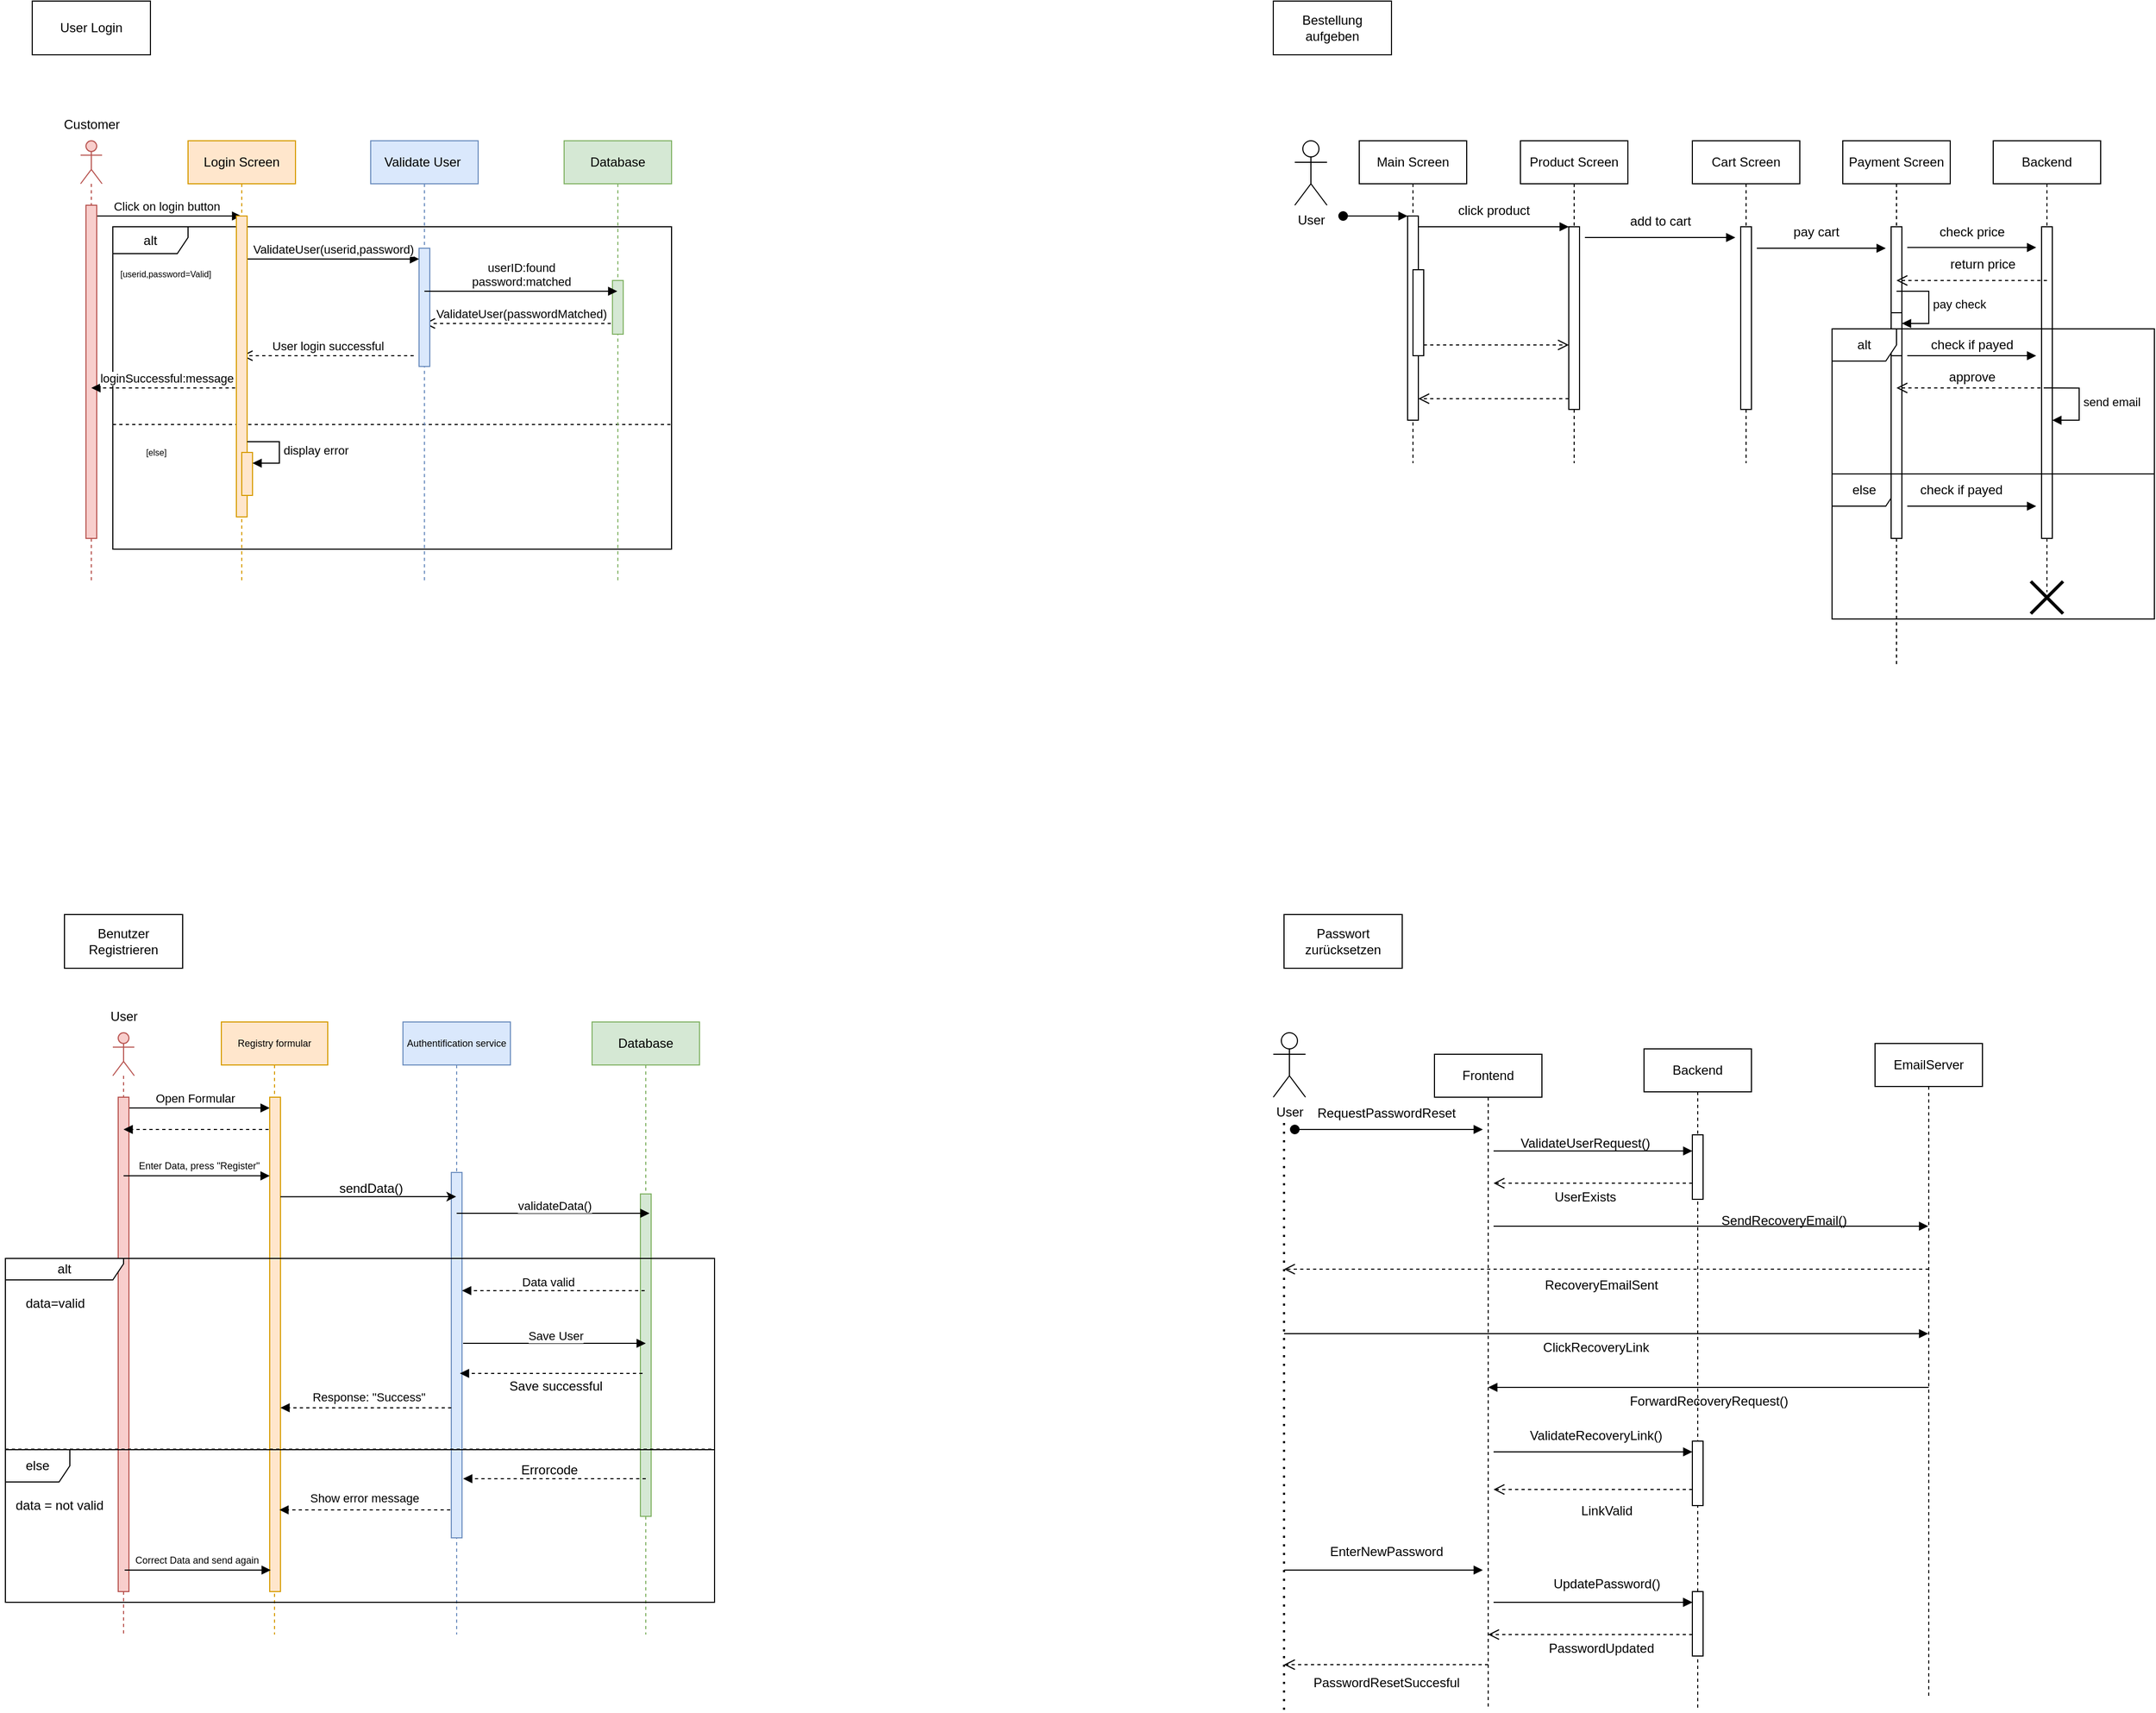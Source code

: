 <mxfile version="26.0.11">
  <diagram name="Page-1" id="2YBvvXClWsGukQMizWep">
    <mxGraphModel grid="1" page="1" gridSize="10" guides="1" tooltips="1" connect="1" arrows="1" fold="1" pageScale="1" pageWidth="3300" pageHeight="4681" math="0" shadow="0">
      <root>
        <mxCell id="0" />
        <mxCell id="1" parent="0" />
        <mxCell id="aM9ryv3xv72pqoxQDRHE-3" value="Click on login button" style="html=1;verticalAlign=bottom;startArrow=oval;endArrow=block;startSize=8;edgeStyle=elbowEdgeStyle;elbow=vertical;curved=0;rounded=0;" edge="1" parent="1" source="3plcbrX-qtB_ZiKjD2Pk-302" target="aM9ryv3xv72pqoxQDRHE-1">
          <mxGeometry relative="1" as="geometry">
            <mxPoint x="100" y="270" as="sourcePoint" />
            <Array as="points">
              <mxPoint x="110" y="270" />
            </Array>
          </mxGeometry>
        </mxCell>
        <mxCell id="3plcbrX-qtB_ZiKjD2Pk-321" value="alt" style="shape=umlFrame;whiteSpace=wrap;html=1;pointerEvents=0;recursiveResize=0;container=1;collapsible=0;width=70;height=25;" vertex="1" parent="1">
          <mxGeometry x="110" y="280" width="520" height="300" as="geometry" />
        </mxCell>
        <mxCell id="3plcbrX-qtB_ZiKjD2Pk-322" value="[userid,password=Valid]" style="text;html=1;fontSize=8;" vertex="1" parent="3plcbrX-qtB_ZiKjD2Pk-321">
          <mxGeometry width="100" height="20" relative="1" as="geometry">
            <mxPoint x="5" y="33" as="offset" />
          </mxGeometry>
        </mxCell>
        <mxCell id="3plcbrX-qtB_ZiKjD2Pk-325" value="" style="line;strokeWidth=1;fillColor=none;align=left;verticalAlign=middle;spacingTop=-1;spacingLeft=3;spacingRight=3;rotatable=0;labelPosition=right;points=[];portConstraint=eastwest;strokeColor=inherit;dashed=1;" vertex="1" parent="3plcbrX-qtB_ZiKjD2Pk-321">
          <mxGeometry y="180" width="520" height="8" as="geometry" />
        </mxCell>
        <mxCell id="3plcbrX-qtB_ZiKjD2Pk-326" value="&lt;font&gt;[else]&lt;/font&gt;" style="text;html=1;align=center;verticalAlign=middle;resizable=0;points=[];autosize=1;strokeColor=none;fillColor=none;fontSize=8;" vertex="1" parent="3plcbrX-qtB_ZiKjD2Pk-321">
          <mxGeometry x="20" y="200" width="40" height="20" as="geometry" />
        </mxCell>
        <mxCell id="3plcbrX-qtB_ZiKjD2Pk-316" value="ValidateUser(passwordMatched)" style="html=1;verticalAlign=bottom;endArrow=open;dashed=1;endSize=8;curved=0;rounded=0;" edge="1" parent="3plcbrX-qtB_ZiKjD2Pk-321">
          <mxGeometry relative="1" as="geometry">
            <mxPoint x="469.5" y="90" as="sourcePoint" />
            <mxPoint x="289.786" y="90" as="targetPoint" />
          </mxGeometry>
        </mxCell>
        <mxCell id="eMDzE6SAucgxB7RZLb98-44" value="else" style="shape=umlFrame;whiteSpace=wrap;html=1;pointerEvents=0;" vertex="1" parent="1">
          <mxGeometry x="1710" y="510" width="300" height="135" as="geometry" />
        </mxCell>
        <mxCell id="eMDzE6SAucgxB7RZLb98-45" value="check if payed" style="text;html=1;align=center;verticalAlign=middle;resizable=0;points=[];autosize=1;strokeColor=none;fillColor=none;" vertex="1" parent="1">
          <mxGeometry x="1780" y="510" width="100" height="30" as="geometry" />
        </mxCell>
        <mxCell id="aM9ryv3xv72pqoxQDRHE-5" value="Validate User&amp;nbsp;" style="shape=umlLifeline;perimeter=lifelinePerimeter;whiteSpace=wrap;html=1;container=0;dropTarget=0;collapsible=0;recursiveResize=0;outlineConnect=0;portConstraint=eastwest;newEdgeStyle={&quot;edgeStyle&quot;:&quot;elbowEdgeStyle&quot;,&quot;elbow&quot;:&quot;vertical&quot;,&quot;curved&quot;:0,&quot;rounded&quot;:0};fillColor=#dae8fc;strokeColor=#6c8ebf;" vertex="1" parent="1">
          <mxGeometry x="350" y="200" width="100" height="410" as="geometry" />
        </mxCell>
        <mxCell id="aM9ryv3xv72pqoxQDRHE-6" value="" style="html=1;points=[];perimeter=orthogonalPerimeter;outlineConnect=0;targetShapes=umlLifeline;portConstraint=eastwest;newEdgeStyle={&quot;edgeStyle&quot;:&quot;elbowEdgeStyle&quot;,&quot;elbow&quot;:&quot;vertical&quot;,&quot;curved&quot;:0,&quot;rounded&quot;:0};fillColor=#dae8fc;strokeColor=#6c8ebf;" vertex="1" parent="aM9ryv3xv72pqoxQDRHE-5">
          <mxGeometry x="45" y="100" width="10" height="110" as="geometry" />
        </mxCell>
        <mxCell id="aM9ryv3xv72pqoxQDRHE-7" value="ValidateUser(userid,password)" style="html=1;verticalAlign=bottom;endArrow=block;edgeStyle=elbowEdgeStyle;elbow=vertical;curved=0;rounded=0;" edge="1" parent="1">
          <mxGeometry relative="1" as="geometry">
            <mxPoint x="235" y="310" as="sourcePoint" />
            <Array as="points">
              <mxPoint x="310" y="310" />
            </Array>
            <mxPoint x="395" y="310" as="targetPoint" />
          </mxGeometry>
        </mxCell>
        <mxCell id="eMDzE6SAucgxB7RZLb98-2" value="Main Screen" style="shape=umlLifeline;perimeter=lifelinePerimeter;whiteSpace=wrap;html=1;container=0;dropTarget=0;collapsible=0;recursiveResize=0;outlineConnect=0;portConstraint=eastwest;newEdgeStyle={&quot;edgeStyle&quot;:&quot;elbowEdgeStyle&quot;,&quot;elbow&quot;:&quot;vertical&quot;,&quot;curved&quot;:0,&quot;rounded&quot;:0};" vertex="1" parent="1">
          <mxGeometry x="1270" y="200" width="100" height="300" as="geometry" />
        </mxCell>
        <mxCell id="eMDzE6SAucgxB7RZLb98-3" value="" style="html=1;points=[];perimeter=orthogonalPerimeter;outlineConnect=0;targetShapes=umlLifeline;portConstraint=eastwest;newEdgeStyle={&quot;edgeStyle&quot;:&quot;elbowEdgeStyle&quot;,&quot;elbow&quot;:&quot;vertical&quot;,&quot;curved&quot;:0,&quot;rounded&quot;:0};" vertex="1" parent="eMDzE6SAucgxB7RZLb98-2">
          <mxGeometry x="45" y="70" width="10" height="190" as="geometry" />
        </mxCell>
        <mxCell id="eMDzE6SAucgxB7RZLb98-4" value="" style="html=1;verticalAlign=bottom;startArrow=oval;endArrow=block;startSize=8;edgeStyle=elbowEdgeStyle;elbow=vertical;curved=0;rounded=0;" edge="1" parent="eMDzE6SAucgxB7RZLb98-2" target="eMDzE6SAucgxB7RZLb98-3">
          <mxGeometry relative="1" as="geometry">
            <mxPoint x="-15" y="70" as="sourcePoint" />
          </mxGeometry>
        </mxCell>
        <mxCell id="eMDzE6SAucgxB7RZLb98-5" value="" style="html=1;points=[];perimeter=orthogonalPerimeter;outlineConnect=0;targetShapes=umlLifeline;portConstraint=eastwest;newEdgeStyle={&quot;edgeStyle&quot;:&quot;elbowEdgeStyle&quot;,&quot;elbow&quot;:&quot;vertical&quot;,&quot;curved&quot;:0,&quot;rounded&quot;:0};" vertex="1" parent="eMDzE6SAucgxB7RZLb98-2">
          <mxGeometry x="50" y="120" width="10" height="80" as="geometry" />
        </mxCell>
        <mxCell id="eMDzE6SAucgxB7RZLb98-6" value="Product Screen" style="shape=umlLifeline;perimeter=lifelinePerimeter;whiteSpace=wrap;html=1;container=0;dropTarget=0;collapsible=0;recursiveResize=0;outlineConnect=0;portConstraint=eastwest;newEdgeStyle={&quot;edgeStyle&quot;:&quot;elbowEdgeStyle&quot;,&quot;elbow&quot;:&quot;vertical&quot;,&quot;curved&quot;:0,&quot;rounded&quot;:0};" vertex="1" parent="1">
          <mxGeometry x="1420" y="200" width="100" height="300" as="geometry" />
        </mxCell>
        <mxCell id="eMDzE6SAucgxB7RZLb98-7" value="" style="html=1;points=[];perimeter=orthogonalPerimeter;outlineConnect=0;targetShapes=umlLifeline;portConstraint=eastwest;newEdgeStyle={&quot;edgeStyle&quot;:&quot;elbowEdgeStyle&quot;,&quot;elbow&quot;:&quot;vertical&quot;,&quot;curved&quot;:0,&quot;rounded&quot;:0};" vertex="1" parent="eMDzE6SAucgxB7RZLb98-6">
          <mxGeometry x="45" y="80" width="10" height="170" as="geometry" />
        </mxCell>
        <mxCell id="eMDzE6SAucgxB7RZLb98-8" value="" style="html=1;verticalAlign=bottom;endArrow=block;edgeStyle=elbowEdgeStyle;elbow=horizontal;curved=0;rounded=0;" edge="1" parent="1" source="eMDzE6SAucgxB7RZLb98-3" target="eMDzE6SAucgxB7RZLb98-7">
          <mxGeometry relative="1" as="geometry">
            <mxPoint x="1395" y="290" as="sourcePoint" />
            <Array as="points">
              <mxPoint x="1380" y="280" />
            </Array>
          </mxGeometry>
        </mxCell>
        <mxCell id="eMDzE6SAucgxB7RZLb98-9" value="" style="html=1;verticalAlign=bottom;endArrow=open;dashed=1;endSize=8;edgeStyle=elbowEdgeStyle;elbow=vertical;curved=0;rounded=0;" edge="1" parent="1" source="eMDzE6SAucgxB7RZLb98-7" target="eMDzE6SAucgxB7RZLb98-3">
          <mxGeometry relative="1" as="geometry">
            <mxPoint x="1395" y="365" as="targetPoint" />
            <Array as="points">
              <mxPoint x="1390" y="440" />
            </Array>
          </mxGeometry>
        </mxCell>
        <mxCell id="eMDzE6SAucgxB7RZLb98-11" value="" style="html=1;verticalAlign=bottom;endArrow=open;dashed=1;endSize=8;edgeStyle=elbowEdgeStyle;elbow=vertical;curved=0;rounded=0;" edge="1" parent="1" source="eMDzE6SAucgxB7RZLb98-5" target="eMDzE6SAucgxB7RZLb98-7">
          <mxGeometry relative="1" as="geometry">
            <mxPoint x="1375" y="395" as="targetPoint" />
            <Array as="points">
              <mxPoint x="1380" y="390" />
            </Array>
          </mxGeometry>
        </mxCell>
        <mxCell id="eMDzE6SAucgxB7RZLb98-12" value="User" style="shape=umlActor;verticalLabelPosition=bottom;verticalAlign=top;html=1;outlineConnect=0;" vertex="1" parent="1">
          <mxGeometry x="1210" y="200" width="30" height="60" as="geometry" />
        </mxCell>
        <mxCell id="eMDzE6SAucgxB7RZLb98-14" value="Bestellung aufgeben" style="html=1;whiteSpace=wrap;" vertex="1" parent="1">
          <mxGeometry x="1190" y="70" width="110" height="50" as="geometry" />
        </mxCell>
        <mxCell id="3plcbrX-qtB_ZiKjD2Pk-302" value="" style="shape=umlLifeline;perimeter=lifelinePerimeter;whiteSpace=wrap;html=1;container=1;dropTarget=0;collapsible=0;recursiveResize=0;outlineConnect=0;portConstraint=eastwest;newEdgeStyle={&quot;curved&quot;:0,&quot;rounded&quot;:0};participant=umlActor;size=40;fillColor=#f8cecc;strokeColor=#b85450;" vertex="1" parent="1">
          <mxGeometry x="80" y="200" width="20" height="410" as="geometry" />
        </mxCell>
        <mxCell id="3plcbrX-qtB_ZiKjD2Pk-339" value="" style="html=1;points=[[0,0,0,0,5],[0,1,0,0,-5],[1,0,0,0,5],[1,1,0,0,-5]];perimeter=orthogonalPerimeter;outlineConnect=0;targetShapes=umlLifeline;portConstraint=eastwest;newEdgeStyle={&quot;curved&quot;:0,&quot;rounded&quot;:0};fillColor=#f8cecc;strokeColor=#b85450;" vertex="1" parent="3plcbrX-qtB_ZiKjD2Pk-302">
          <mxGeometry x="5" y="60" width="10" height="310" as="geometry" />
        </mxCell>
        <mxCell id="3plcbrX-qtB_ZiKjD2Pk-303" value="Customer" style="text;html=1;align=center;verticalAlign=middle;resizable=0;points=[];autosize=1;strokeColor=none;fillColor=none;" vertex="1" parent="1">
          <mxGeometry x="50" y="170" width="80" height="30" as="geometry" />
        </mxCell>
        <mxCell id="eMDzE6SAucgxB7RZLb98-15" value="Cart Screen" style="shape=umlLifeline;perimeter=lifelinePerimeter;whiteSpace=wrap;html=1;container=0;dropTarget=0;collapsible=0;recursiveResize=0;outlineConnect=0;portConstraint=eastwest;newEdgeStyle={&quot;edgeStyle&quot;:&quot;elbowEdgeStyle&quot;,&quot;elbow&quot;:&quot;vertical&quot;,&quot;curved&quot;:0,&quot;rounded&quot;:0};" vertex="1" parent="1">
          <mxGeometry x="1580" y="200" width="100" height="300" as="geometry" />
        </mxCell>
        <mxCell id="eMDzE6SAucgxB7RZLb98-16" value="" style="html=1;points=[];perimeter=orthogonalPerimeter;outlineConnect=0;targetShapes=umlLifeline;portConstraint=eastwest;newEdgeStyle={&quot;edgeStyle&quot;:&quot;elbowEdgeStyle&quot;,&quot;elbow&quot;:&quot;vertical&quot;,&quot;curved&quot;:0,&quot;rounded&quot;:0};" vertex="1" parent="eMDzE6SAucgxB7RZLb98-15">
          <mxGeometry x="45" y="80" width="10" height="170" as="geometry" />
        </mxCell>
        <mxCell id="eMDzE6SAucgxB7RZLb98-17" value="Payment Screen" style="shape=umlLifeline;perimeter=lifelinePerimeter;whiteSpace=wrap;html=1;container=0;dropTarget=0;collapsible=0;recursiveResize=0;outlineConnect=0;portConstraint=eastwest;newEdgeStyle={&quot;edgeStyle&quot;:&quot;elbowEdgeStyle&quot;,&quot;elbow&quot;:&quot;vertical&quot;,&quot;curved&quot;:0,&quot;rounded&quot;:0};" vertex="1" parent="1">
          <mxGeometry x="1720" y="200" width="100" height="490" as="geometry" />
        </mxCell>
        <mxCell id="eMDzE6SAucgxB7RZLb98-18" value="" style="html=1;points=[];perimeter=orthogonalPerimeter;outlineConnect=0;targetShapes=umlLifeline;portConstraint=eastwest;newEdgeStyle={&quot;edgeStyle&quot;:&quot;elbowEdgeStyle&quot;,&quot;elbow&quot;:&quot;vertical&quot;,&quot;curved&quot;:0,&quot;rounded&quot;:0};" vertex="1" parent="eMDzE6SAucgxB7RZLb98-17">
          <mxGeometry x="45" y="80" width="10" height="290" as="geometry" />
        </mxCell>
        <mxCell id="eMDzE6SAucgxB7RZLb98-33" value="" style="html=1;points=[[0,0,0,0,5],[0,1,0,0,-5],[1,0,0,0,5],[1,1,0,0,-5]];perimeter=orthogonalPerimeter;outlineConnect=0;targetShapes=umlLifeline;portConstraint=eastwest;newEdgeStyle={&quot;curved&quot;:0,&quot;rounded&quot;:0};" vertex="1" parent="eMDzE6SAucgxB7RZLb98-17">
          <mxGeometry x="45.03" y="160.02" width="10" height="40" as="geometry" />
        </mxCell>
        <mxCell id="eMDzE6SAucgxB7RZLb98-34" value="pay check" style="html=1;align=left;spacingLeft=2;endArrow=block;rounded=0;edgeStyle=orthogonalEdgeStyle;curved=0;rounded=0;" edge="1" parent="eMDzE6SAucgxB7RZLb98-17" target="eMDzE6SAucgxB7RZLb98-33">
          <mxGeometry relative="1" as="geometry">
            <mxPoint x="50.03" y="140.02" as="sourcePoint" />
            <Array as="points">
              <mxPoint x="80.03" y="170.02" />
            </Array>
          </mxGeometry>
        </mxCell>
        <mxCell id="eMDzE6SAucgxB7RZLb98-19" value="" style="html=1;verticalAlign=bottom;endArrow=block;edgeStyle=elbowEdgeStyle;elbow=vertical;curved=0;rounded=0;" edge="1" parent="1">
          <mxGeometry relative="1" as="geometry">
            <mxPoint x="1480" y="290" as="sourcePoint" />
            <Array as="points">
              <mxPoint x="1535" y="290" />
            </Array>
            <mxPoint x="1620" y="290" as="targetPoint" />
          </mxGeometry>
        </mxCell>
        <mxCell id="eMDzE6SAucgxB7RZLb98-20" value="" style="html=1;verticalAlign=bottom;endArrow=block;edgeStyle=elbowEdgeStyle;elbow=vertical;curved=0;rounded=0;" edge="1" parent="1">
          <mxGeometry relative="1" as="geometry">
            <mxPoint x="1640" y="300" as="sourcePoint" />
            <Array as="points">
              <mxPoint x="1695" y="300" />
            </Array>
            <mxPoint x="1760" y="300" as="targetPoint" />
          </mxGeometry>
        </mxCell>
        <mxCell id="3plcbrX-qtB_ZiKjD2Pk-307" value="Database" style="shape=umlLifeline;perimeter=lifelinePerimeter;whiteSpace=wrap;html=1;container=0;dropTarget=0;collapsible=0;recursiveResize=0;outlineConnect=0;portConstraint=eastwest;newEdgeStyle={&quot;edgeStyle&quot;:&quot;elbowEdgeStyle&quot;,&quot;elbow&quot;:&quot;vertical&quot;,&quot;curved&quot;:0,&quot;rounded&quot;:0};fillColor=#d5e8d4;strokeColor=#82b366;" vertex="1" parent="1">
          <mxGeometry x="530" y="200" width="100" height="410" as="geometry" />
        </mxCell>
        <mxCell id="3plcbrX-qtB_ZiKjD2Pk-308" value="" style="html=1;points=[];perimeter=orthogonalPerimeter;outlineConnect=0;targetShapes=umlLifeline;portConstraint=eastwest;newEdgeStyle={&quot;edgeStyle&quot;:&quot;elbowEdgeStyle&quot;,&quot;elbow&quot;:&quot;vertical&quot;,&quot;curved&quot;:0,&quot;rounded&quot;:0};fillColor=#d5e8d4;strokeColor=#82b366;" vertex="1" parent="3plcbrX-qtB_ZiKjD2Pk-307">
          <mxGeometry x="45" y="130" width="10" height="50" as="geometry" />
        </mxCell>
        <mxCell id="3plcbrX-qtB_ZiKjD2Pk-309" value="userID:found&lt;br&gt;password:matched" style="html=1;verticalAlign=bottom;endArrow=block;curved=0;rounded=0;exitX=0.5;exitY=0.278;exitDx=0;exitDy=0;exitPerimeter=0;" edge="1" parent="1">
          <mxGeometry width="80" relative="1" as="geometry">
            <mxPoint x="400" y="340.0" as="sourcePoint" />
            <mxPoint x="579.5" y="340.0" as="targetPoint" />
          </mxGeometry>
        </mxCell>
        <mxCell id="eMDzE6SAucgxB7RZLb98-23" value="click product" style="text;html=1;align=center;verticalAlign=middle;resizable=0;points=[];autosize=1;strokeColor=none;fillColor=none;" vertex="1" parent="1">
          <mxGeometry x="1350" y="250" width="90" height="30" as="geometry" />
        </mxCell>
        <mxCell id="eMDzE6SAucgxB7RZLb98-24" value="add to cart" style="text;html=1;align=center;verticalAlign=middle;resizable=0;points=[];autosize=1;strokeColor=none;fillColor=none;" vertex="1" parent="1">
          <mxGeometry x="1510" y="260" width="80" height="30" as="geometry" />
        </mxCell>
        <mxCell id="eMDzE6SAucgxB7RZLb98-25" value="pay cart" style="text;html=1;align=center;verticalAlign=middle;resizable=0;points=[];autosize=1;strokeColor=none;fillColor=none;" vertex="1" parent="1">
          <mxGeometry x="1660" y="270" width="70" height="30" as="geometry" />
        </mxCell>
        <mxCell id="eMDzE6SAucgxB7RZLb98-27" value="Backend" style="shape=umlLifeline;perimeter=lifelinePerimeter;whiteSpace=wrap;html=1;container=0;dropTarget=0;collapsible=0;recursiveResize=0;outlineConnect=0;portConstraint=eastwest;newEdgeStyle={&quot;edgeStyle&quot;:&quot;elbowEdgeStyle&quot;,&quot;elbow&quot;:&quot;vertical&quot;,&quot;curved&quot;:0,&quot;rounded&quot;:0};" vertex="1" parent="1">
          <mxGeometry x="1860" y="200" width="100" height="420" as="geometry" />
        </mxCell>
        <mxCell id="eMDzE6SAucgxB7RZLb98-28" value="" style="html=1;points=[];perimeter=orthogonalPerimeter;outlineConnect=0;targetShapes=umlLifeline;portConstraint=eastwest;newEdgeStyle={&quot;edgeStyle&quot;:&quot;elbowEdgeStyle&quot;,&quot;elbow&quot;:&quot;vertical&quot;,&quot;curved&quot;:0,&quot;rounded&quot;:0};" vertex="1" parent="eMDzE6SAucgxB7RZLb98-27">
          <mxGeometry x="45" y="80" width="10" height="290" as="geometry" />
        </mxCell>
        <mxCell id="eMDzE6SAucgxB7RZLb98-29" value="" style="html=1;verticalAlign=bottom;endArrow=open;dashed=1;endSize=8;edgeStyle=elbowEdgeStyle;elbow=vertical;curved=0;rounded=0;" edge="1" parent="1">
          <mxGeometry relative="1" as="geometry">
            <mxPoint x="1770" y="330" as="targetPoint" />
            <Array as="points">
              <mxPoint x="1835" y="330" />
            </Array>
            <mxPoint x="1910" y="330" as="sourcePoint" />
          </mxGeometry>
        </mxCell>
        <mxCell id="eMDzE6SAucgxB7RZLb98-30" value="return price" style="text;html=1;align=center;verticalAlign=middle;resizable=0;points=[];autosize=1;strokeColor=none;fillColor=none;" vertex="1" parent="1">
          <mxGeometry x="1810" y="300" width="80" height="30" as="geometry" />
        </mxCell>
        <mxCell id="eMDzE6SAucgxB7RZLb98-31" value="" style="html=1;verticalAlign=bottom;endArrow=block;edgeStyle=elbowEdgeStyle;elbow=vertical;curved=0;rounded=0;" edge="1" parent="1">
          <mxGeometry relative="1" as="geometry">
            <mxPoint x="1780" y="299.31" as="sourcePoint" />
            <Array as="points">
              <mxPoint x="1835" y="299.31" />
            </Array>
            <mxPoint x="1900" y="299.31" as="targetPoint" />
          </mxGeometry>
        </mxCell>
        <mxCell id="eMDzE6SAucgxB7RZLb98-32" value="check price" style="text;html=1;align=center;verticalAlign=middle;resizable=0;points=[];autosize=1;strokeColor=none;fillColor=none;" vertex="1" parent="1">
          <mxGeometry x="1800" y="270" width="80" height="30" as="geometry" />
        </mxCell>
        <mxCell id="eMDzE6SAucgxB7RZLb98-35" value="" style="html=1;verticalAlign=bottom;endArrow=block;edgeStyle=elbowEdgeStyle;elbow=vertical;curved=0;rounded=0;" edge="1" parent="1">
          <mxGeometry relative="1" as="geometry">
            <mxPoint x="1780" y="400" as="sourcePoint" />
            <Array as="points">
              <mxPoint x="1835" y="400" />
            </Array>
            <mxPoint x="1900" y="400" as="targetPoint" />
          </mxGeometry>
        </mxCell>
        <mxCell id="3plcbrX-qtB_ZiKjD2Pk-312" value="loginSuccessful:message" style="html=1;verticalAlign=bottom;endArrow=block;curved=0;rounded=0;dashed=1;" edge="1" parent="1" target="3plcbrX-qtB_ZiKjD2Pk-302">
          <mxGeometry width="80" relative="1" as="geometry">
            <mxPoint x="229.87" y="430.0" as="sourcePoint" />
            <mxPoint x="100.0" y="430.0" as="targetPoint" />
          </mxGeometry>
        </mxCell>
        <mxCell id="eMDzE6SAucgxB7RZLb98-36" value="check if payed" style="text;html=1;align=center;verticalAlign=middle;resizable=0;points=[];autosize=1;strokeColor=none;fillColor=none;" vertex="1" parent="1">
          <mxGeometry x="1790" y="375" width="100" height="30" as="geometry" />
        </mxCell>
        <mxCell id="eMDzE6SAucgxB7RZLb98-37" value="" style="html=1;verticalAlign=bottom;endArrow=open;dashed=1;endSize=8;edgeStyle=elbowEdgeStyle;elbow=vertical;curved=0;rounded=0;" edge="1" parent="1">
          <mxGeometry relative="1" as="geometry">
            <mxPoint x="1770" y="430" as="targetPoint" />
            <Array as="points">
              <mxPoint x="1835" y="430" />
            </Array>
            <mxPoint x="1910" y="430" as="sourcePoint" />
          </mxGeometry>
        </mxCell>
        <mxCell id="eMDzE6SAucgxB7RZLb98-38" value="approve" style="text;html=1;align=center;verticalAlign=middle;resizable=0;points=[];autosize=1;strokeColor=none;fillColor=none;" vertex="1" parent="1">
          <mxGeometry x="1805" y="405" width="70" height="30" as="geometry" />
        </mxCell>
        <mxCell id="eMDzE6SAucgxB7RZLb98-42" value="send email" style="html=1;align=left;spacingLeft=2;endArrow=block;rounded=0;edgeStyle=orthogonalEdgeStyle;curved=0;rounded=0;" edge="1" parent="1">
          <mxGeometry relative="1" as="geometry">
            <mxPoint x="1910" y="430.05" as="sourcePoint" />
            <Array as="points">
              <mxPoint x="1940" y="460.05" />
            </Array>
            <mxPoint x="1914.97" y="460.03" as="targetPoint" />
          </mxGeometry>
        </mxCell>
        <mxCell id="3plcbrX-qtB_ZiKjD2Pk-315" value="User login successful" style="html=1;verticalAlign=bottom;endArrow=open;dashed=1;endSize=8;curved=0;rounded=0;" edge="1" parent="1" target="aM9ryv3xv72pqoxQDRHE-1">
          <mxGeometry relative="1" as="geometry">
            <mxPoint x="390" y="400" as="sourcePoint" />
            <mxPoint x="310" y="400" as="targetPoint" />
          </mxGeometry>
        </mxCell>
        <mxCell id="eMDzE6SAucgxB7RZLb98-43" value="alt" style="shape=umlFrame;whiteSpace=wrap;html=1;pointerEvents=0;" vertex="1" parent="1">
          <mxGeometry x="1710" y="375" width="300" height="135" as="geometry" />
        </mxCell>
        <mxCell id="eMDzE6SAucgxB7RZLb98-46" value="" style="html=1;verticalAlign=bottom;endArrow=block;edgeStyle=elbowEdgeStyle;elbow=vertical;curved=0;rounded=0;" edge="1" parent="1">
          <mxGeometry relative="1" as="geometry">
            <mxPoint x="1780" y="540" as="sourcePoint" />
            <Array as="points">
              <mxPoint x="1835" y="540" />
            </Array>
            <mxPoint x="1900" y="540" as="targetPoint" />
          </mxGeometry>
        </mxCell>
        <mxCell id="aM9ryv3xv72pqoxQDRHE-1" value="Login Screen" style="shape=umlLifeline;perimeter=lifelinePerimeter;whiteSpace=wrap;html=1;container=0;dropTarget=0;collapsible=0;recursiveResize=0;outlineConnect=0;portConstraint=eastwest;newEdgeStyle={&quot;edgeStyle&quot;:&quot;elbowEdgeStyle&quot;,&quot;elbow&quot;:&quot;vertical&quot;,&quot;curved&quot;:0,&quot;rounded&quot;:0};fillColor=#ffe6cc;strokeColor=#d79b00;" vertex="1" parent="1">
          <mxGeometry x="180" y="200" width="100" height="410" as="geometry" />
        </mxCell>
        <mxCell id="aM9ryv3xv72pqoxQDRHE-2" value="" style="html=1;points=[];perimeter=orthogonalPerimeter;outlineConnect=0;targetShapes=umlLifeline;portConstraint=eastwest;newEdgeStyle={&quot;edgeStyle&quot;:&quot;elbowEdgeStyle&quot;,&quot;elbow&quot;:&quot;vertical&quot;,&quot;curved&quot;:0,&quot;rounded&quot;:0};fillColor=#ffe6cc;strokeColor=#d79b00;" vertex="1" parent="aM9ryv3xv72pqoxQDRHE-1">
          <mxGeometry x="45" y="70" width="10" height="280" as="geometry" />
        </mxCell>
        <mxCell id="3plcbrX-qtB_ZiKjD2Pk-335" value="" style="html=1;points=[[0,0,0,0,5],[0,1,0,0,-5],[1,0,0,0,5],[1,1,0,0,-5]];perimeter=orthogonalPerimeter;outlineConnect=0;targetShapes=umlLifeline;portConstraint=eastwest;newEdgeStyle={&quot;curved&quot;:0,&quot;rounded&quot;:0};fillColor=#ffe6cc;strokeColor=#d79b00;" vertex="1" parent="aM9ryv3xv72pqoxQDRHE-1">
          <mxGeometry x="50" y="290" width="10" height="40" as="geometry" />
        </mxCell>
        <mxCell id="3plcbrX-qtB_ZiKjD2Pk-336" value="display error" style="html=1;align=left;spacingLeft=2;endArrow=block;rounded=0;edgeStyle=orthogonalEdgeStyle;curved=0;rounded=0;" edge="1" parent="aM9ryv3xv72pqoxQDRHE-1" target="3plcbrX-qtB_ZiKjD2Pk-335">
          <mxGeometry relative="1" as="geometry">
            <mxPoint x="55" y="280" as="sourcePoint" />
            <Array as="points">
              <mxPoint x="85" y="280" />
              <mxPoint x="85" y="300" />
            </Array>
          </mxGeometry>
        </mxCell>
        <mxCell id="eMDzE6SAucgxB7RZLb98-47" value="" style="shape=umlDestroy;whiteSpace=wrap;html=1;strokeWidth=3;targetShapes=umlLifeline;" vertex="1" parent="1">
          <mxGeometry x="1895" y="610" width="30" height="30" as="geometry" />
        </mxCell>
        <mxCell id="CIVKUDgrkZmemmIny1wG-1" value="User Login" style="html=1;whiteSpace=wrap;" vertex="1" parent="1">
          <mxGeometry x="35" y="70" width="110" height="50" as="geometry" />
        </mxCell>
        <mxCell id="ZwH6fEcqqwGvQ_8v2JKp-79" value="Frontend" style="shape=umlLifeline;perimeter=lifelinePerimeter;whiteSpace=wrap;html=1;container=0;dropTarget=0;collapsible=0;recursiveResize=0;outlineConnect=0;portConstraint=eastwest;newEdgeStyle={&quot;edgeStyle&quot;:&quot;elbowEdgeStyle&quot;,&quot;elbow&quot;:&quot;vertical&quot;,&quot;curved&quot;:0,&quot;rounded&quot;:0};" vertex="1" parent="1">
          <mxGeometry x="1340" y="1050" width="100" height="610" as="geometry" />
        </mxCell>
        <mxCell id="ZwH6fEcqqwGvQ_8v2JKp-81" value="" style="html=1;verticalAlign=bottom;startArrow=oval;endArrow=block;startSize=8;edgeStyle=elbowEdgeStyle;elbow=vertical;curved=0;rounded=0;" edge="1" parent="ZwH6fEcqqwGvQ_8v2JKp-79">
          <mxGeometry relative="1" as="geometry">
            <mxPoint x="-130" y="70" as="sourcePoint" />
            <mxPoint x="45" y="70" as="targetPoint" />
          </mxGeometry>
        </mxCell>
        <mxCell id="ZwH6fEcqqwGvQ_8v2JKp-83" value="Backend" style="shape=umlLifeline;perimeter=lifelinePerimeter;whiteSpace=wrap;html=1;container=0;dropTarget=0;collapsible=0;recursiveResize=0;outlineConnect=0;portConstraint=eastwest;newEdgeStyle={&quot;edgeStyle&quot;:&quot;elbowEdgeStyle&quot;,&quot;elbow&quot;:&quot;vertical&quot;,&quot;curved&quot;:0,&quot;rounded&quot;:0};" vertex="1" parent="1">
          <mxGeometry x="1535" y="1045" width="100" height="615" as="geometry" />
        </mxCell>
        <mxCell id="ZwH6fEcqqwGvQ_8v2JKp-84" value="" style="html=1;points=[];perimeter=orthogonalPerimeter;outlineConnect=0;targetShapes=umlLifeline;portConstraint=eastwest;newEdgeStyle={&quot;edgeStyle&quot;:&quot;elbowEdgeStyle&quot;,&quot;elbow&quot;:&quot;vertical&quot;,&quot;curved&quot;:0,&quot;rounded&quot;:0};" vertex="1" parent="ZwH6fEcqqwGvQ_8v2JKp-83">
          <mxGeometry x="45" y="80" width="10" height="60" as="geometry" />
        </mxCell>
        <mxCell id="ZwH6fEcqqwGvQ_8v2JKp-128" value="" style="html=1;points=[];perimeter=orthogonalPerimeter;outlineConnect=0;targetShapes=umlLifeline;portConstraint=eastwest;newEdgeStyle={&quot;edgeStyle&quot;:&quot;elbowEdgeStyle&quot;,&quot;elbow&quot;:&quot;vertical&quot;,&quot;curved&quot;:0,&quot;rounded&quot;:0};" vertex="1" parent="ZwH6fEcqqwGvQ_8v2JKp-83">
          <mxGeometry x="45" y="365" width="10" height="60" as="geometry" />
        </mxCell>
        <mxCell id="ZwH6fEcqqwGvQ_8v2JKp-137" value="" style="html=1;points=[];perimeter=orthogonalPerimeter;outlineConnect=0;targetShapes=umlLifeline;portConstraint=eastwest;newEdgeStyle={&quot;edgeStyle&quot;:&quot;elbowEdgeStyle&quot;,&quot;elbow&quot;:&quot;vertical&quot;,&quot;curved&quot;:0,&quot;rounded&quot;:0};" vertex="1" parent="ZwH6fEcqqwGvQ_8v2JKp-83">
          <mxGeometry x="45" y="505" width="10" height="60" as="geometry" />
        </mxCell>
        <mxCell id="ZwH6fEcqqwGvQ_8v2JKp-85" value="" style="html=1;verticalAlign=bottom;endArrow=block;edgeStyle=elbowEdgeStyle;elbow=horizontal;curved=0;rounded=0;" edge="1" parent="1" target="ZwH6fEcqqwGvQ_8v2JKp-90">
          <mxGeometry relative="1" as="geometry">
            <mxPoint x="1395" y="1210" as="sourcePoint" />
            <Array as="points">
              <mxPoint x="1500" y="1210" />
              <mxPoint x="1390" y="1130" />
            </Array>
          </mxGeometry>
        </mxCell>
        <mxCell id="ZwH6fEcqqwGvQ_8v2JKp-86" value="" style="html=1;verticalAlign=bottom;endArrow=open;dashed=1;endSize=8;edgeStyle=elbowEdgeStyle;elbow=vertical;curved=0;rounded=0;" edge="1" parent="1" source="ZwH6fEcqqwGvQ_8v2JKp-84">
          <mxGeometry relative="1" as="geometry">
            <mxPoint x="1395" y="1170" as="targetPoint" />
            <Array as="points">
              <mxPoint x="1530" y="1170" />
              <mxPoint x="1400" y="1290" />
            </Array>
          </mxGeometry>
        </mxCell>
        <mxCell id="ZwH6fEcqqwGvQ_8v2JKp-88" value="User" style="shape=umlActor;verticalLabelPosition=bottom;verticalAlign=top;html=1;outlineConnect=0;" vertex="1" parent="1">
          <mxGeometry x="1190" y="1030" width="30" height="60" as="geometry" />
        </mxCell>
        <mxCell id="ZwH6fEcqqwGvQ_8v2JKp-89" value="Passwort zurücksetzen" style="html=1;whiteSpace=wrap;" vertex="1" parent="1">
          <mxGeometry x="1200" y="920" width="110" height="50" as="geometry" />
        </mxCell>
        <mxCell id="ZwH6fEcqqwGvQ_8v2JKp-90" value="EmailServer" style="shape=umlLifeline;perimeter=lifelinePerimeter;whiteSpace=wrap;html=1;container=0;dropTarget=0;collapsible=0;recursiveResize=0;outlineConnect=0;portConstraint=eastwest;newEdgeStyle={&quot;edgeStyle&quot;:&quot;elbowEdgeStyle&quot;,&quot;elbow&quot;:&quot;vertical&quot;,&quot;curved&quot;:0,&quot;rounded&quot;:0};" vertex="1" parent="1">
          <mxGeometry x="1750" y="1040" width="100" height="610" as="geometry" />
        </mxCell>
        <mxCell id="ZwH6fEcqqwGvQ_8v2JKp-96" value="" style="html=1;verticalAlign=bottom;endArrow=block;edgeStyle=elbowEdgeStyle;elbow=vertical;curved=0;rounded=0;" edge="1" parent="1" target="ZwH6fEcqqwGvQ_8v2JKp-84">
          <mxGeometry relative="1" as="geometry">
            <mxPoint x="1395" y="1140" as="sourcePoint" />
            <Array as="points">
              <mxPoint x="1450" y="1140" />
            </Array>
            <mxPoint x="1535" y="1140" as="targetPoint" />
          </mxGeometry>
        </mxCell>
        <mxCell id="ZwH6fEcqqwGvQ_8v2JKp-98" value="RequestPasswordReset" style="text;html=1;align=center;verticalAlign=middle;resizable=0;points=[];autosize=1;strokeColor=none;fillColor=none;" vertex="1" parent="1">
          <mxGeometry x="1220" y="1090" width="150" height="30" as="geometry" />
        </mxCell>
        <mxCell id="CIVKUDgrkZmemmIny1wG-2" value="Benutzer Registrieren" style="html=1;whiteSpace=wrap;" vertex="1" parent="1">
          <mxGeometry x="65" y="920" width="110" height="50" as="geometry" />
        </mxCell>
        <mxCell id="CIVKUDgrkZmemmIny1wG-25" value="Open Formular&amp;nbsp;" style="html=1;verticalAlign=bottom;startArrow=oval;endArrow=block;startSize=8;edgeStyle=elbowEdgeStyle;elbow=vertical;curved=0;rounded=0;" edge="1" parent="1" source="CIVKUDgrkZmemmIny1wG-34" target="CIVKUDgrkZmemmIny1wG-43">
          <mxGeometry relative="1" as="geometry">
            <mxPoint x="130" y="1100" as="sourcePoint" />
            <Array as="points">
              <mxPoint x="140" y="1100" />
            </Array>
          </mxGeometry>
        </mxCell>
        <mxCell id="CIVKUDgrkZmemmIny1wG-31" value="Authentification service" style="shape=umlLifeline;perimeter=lifelinePerimeter;whiteSpace=wrap;html=1;container=0;dropTarget=0;collapsible=0;recursiveResize=0;outlineConnect=0;portConstraint=eastwest;newEdgeStyle={&quot;edgeStyle&quot;:&quot;elbowEdgeStyle&quot;,&quot;elbow&quot;:&quot;vertical&quot;,&quot;curved&quot;:0,&quot;rounded&quot;:0};fillColor=#dae8fc;strokeColor=#6c8ebf;strokeWidth=1;fontSize=9;" vertex="1" parent="1">
          <mxGeometry x="380" y="1020" width="100" height="570" as="geometry" />
        </mxCell>
        <mxCell id="CIVKUDgrkZmemmIny1wG-32" value="" style="html=1;points=[];perimeter=orthogonalPerimeter;outlineConnect=0;targetShapes=umlLifeline;portConstraint=eastwest;newEdgeStyle={&quot;edgeStyle&quot;:&quot;elbowEdgeStyle&quot;,&quot;elbow&quot;:&quot;vertical&quot;,&quot;curved&quot;:0,&quot;rounded&quot;:0};fillColor=#dae8fc;strokeColor=#6c8ebf;" vertex="1" parent="CIVKUDgrkZmemmIny1wG-31">
          <mxGeometry x="45" y="140" width="10" height="340" as="geometry" />
        </mxCell>
        <mxCell id="CIVKUDgrkZmemmIny1wG-34" value="" style="shape=umlLifeline;perimeter=lifelinePerimeter;whiteSpace=wrap;html=1;container=1;dropTarget=0;collapsible=0;recursiveResize=0;outlineConnect=0;portConstraint=eastwest;newEdgeStyle={&quot;curved&quot;:0,&quot;rounded&quot;:0};participant=umlActor;size=40;fillColor=#f8cecc;strokeColor=#b85450;" vertex="1" parent="1">
          <mxGeometry x="110" y="1030" width="20" height="560" as="geometry" />
        </mxCell>
        <mxCell id="CIVKUDgrkZmemmIny1wG-35" value="" style="html=1;points=[[0,0,0,0,5],[0,1,0,0,-5],[1,0,0,0,5],[1,1,0,0,-5]];perimeter=orthogonalPerimeter;outlineConnect=0;targetShapes=umlLifeline;portConstraint=eastwest;newEdgeStyle={&quot;curved&quot;:0,&quot;rounded&quot;:0};fillColor=#f8cecc;strokeColor=#b85450;" vertex="1" parent="CIVKUDgrkZmemmIny1wG-34">
          <mxGeometry x="5" y="60" width="10" height="460" as="geometry" />
        </mxCell>
        <mxCell id="CIVKUDgrkZmemmIny1wG-36" value="User" style="text;html=1;align=center;verticalAlign=middle;resizable=0;points=[];autosize=1;strokeColor=none;fillColor=none;" vertex="1" parent="1">
          <mxGeometry x="95" y="1000" width="50" height="30" as="geometry" />
        </mxCell>
        <mxCell id="CIVKUDgrkZmemmIny1wG-37" value="Database" style="shape=umlLifeline;perimeter=lifelinePerimeter;whiteSpace=wrap;html=1;container=0;dropTarget=0;collapsible=0;recursiveResize=0;outlineConnect=0;portConstraint=eastwest;newEdgeStyle={&quot;edgeStyle&quot;:&quot;elbowEdgeStyle&quot;,&quot;elbow&quot;:&quot;vertical&quot;,&quot;curved&quot;:0,&quot;rounded&quot;:0};fillColor=#d5e8d4;strokeColor=#82b366;" vertex="1" parent="1">
          <mxGeometry x="556" y="1020" width="100" height="570" as="geometry" />
        </mxCell>
        <mxCell id="CIVKUDgrkZmemmIny1wG-38" value="" style="html=1;points=[];perimeter=orthogonalPerimeter;outlineConnect=0;targetShapes=umlLifeline;portConstraint=eastwest;newEdgeStyle={&quot;edgeStyle&quot;:&quot;elbowEdgeStyle&quot;,&quot;elbow&quot;:&quot;vertical&quot;,&quot;curved&quot;:0,&quot;rounded&quot;:0};fillColor=#d5e8d4;strokeColor=#82b366;" vertex="1" parent="CIVKUDgrkZmemmIny1wG-37">
          <mxGeometry x="45" y="160" width="10" height="300" as="geometry" />
        </mxCell>
        <mxCell id="CIVKUDgrkZmemmIny1wG-39" value="validateData()" style="html=1;verticalAlign=bottom;endArrow=block;curved=0;rounded=0;exitX=0.5;exitY=0.278;exitDx=0;exitDy=0;exitPerimeter=0;" edge="1" parent="1">
          <mxGeometry x="0.008" y="-2" width="80" relative="1" as="geometry">
            <mxPoint x="430" y="1198" as="sourcePoint" />
            <mxPoint x="609.5" y="1198" as="targetPoint" />
            <mxPoint as="offset" />
          </mxGeometry>
        </mxCell>
        <mxCell id="CIVKUDgrkZmemmIny1wG-42" value="Registry formular" style="shape=umlLifeline;perimeter=lifelinePerimeter;whiteSpace=wrap;html=1;container=0;dropTarget=0;collapsible=0;recursiveResize=0;outlineConnect=0;portConstraint=eastwest;newEdgeStyle={&quot;edgeStyle&quot;:&quot;elbowEdgeStyle&quot;,&quot;elbow&quot;:&quot;vertical&quot;,&quot;curved&quot;:0,&quot;rounded&quot;:0};fillColor=#ffe6cc;strokeColor=#d79b00;gradientColor=none;fontSize=9;" vertex="1" parent="1">
          <mxGeometry x="211" y="1020" width="99" height="570" as="geometry" />
        </mxCell>
        <mxCell id="CIVKUDgrkZmemmIny1wG-43" value="" style="html=1;points=[];perimeter=orthogonalPerimeter;outlineConnect=0;targetShapes=umlLifeline;portConstraint=eastwest;newEdgeStyle={&quot;edgeStyle&quot;:&quot;elbowEdgeStyle&quot;,&quot;elbow&quot;:&quot;vertical&quot;,&quot;curved&quot;:0,&quot;rounded&quot;:0};fillColor=#ffe6cc;strokeColor=#d79b00;" vertex="1" parent="CIVKUDgrkZmemmIny1wG-42">
          <mxGeometry x="45" y="70" width="10" height="460" as="geometry" />
        </mxCell>
        <mxCell id="CIVKUDgrkZmemmIny1wG-46" value="" style="html=1;verticalAlign=bottom;labelBackgroundColor=none;endArrow=block;endFill=1;dashed=1;rounded=0;" edge="1" parent="1">
          <mxGeometry width="160" relative="1" as="geometry">
            <mxPoint x="255" y="1120" as="sourcePoint" />
            <mxPoint x="120" y="1120" as="targetPoint" />
          </mxGeometry>
        </mxCell>
        <mxCell id="ZwH6fEcqqwGvQ_8v2JKp-118" value="ValidateUserRequest()" style="text;html=1;align=center;verticalAlign=middle;resizable=0;points=[];autosize=1;strokeColor=none;fillColor=none;" vertex="1" parent="1">
          <mxGeometry x="1410" y="1118" width="140" height="30" as="geometry" />
        </mxCell>
        <mxCell id="CIVKUDgrkZmemmIny1wG-47" value="" style="html=1;verticalAlign=bottom;labelBackgroundColor=none;endArrow=block;endFill=1;rounded=0;exitX=0.5;exitY=0.226;exitDx=0;exitDy=0;exitPerimeter=0;" edge="1" parent="1">
          <mxGeometry width="160" relative="1" as="geometry">
            <mxPoint x="120" y="1163.18" as="sourcePoint" />
            <mxPoint x="256" y="1163.18" as="targetPoint" />
          </mxGeometry>
        </mxCell>
        <mxCell id="CIVKUDgrkZmemmIny1wG-49" value="Enter Data, press &quot;Register&quot;" style="edgeLabel;html=1;align=center;verticalAlign=middle;resizable=0;points=[];fontSize=9;" vertex="1" connectable="0" parent="CIVKUDgrkZmemmIny1wG-47">
          <mxGeometry x="-0.167" y="3" relative="1" as="geometry">
            <mxPoint x="13" y="-6" as="offset" />
          </mxGeometry>
        </mxCell>
        <mxCell id="ZwH6fEcqqwGvQ_8v2JKp-119" value="UserExists" style="text;html=1;align=center;verticalAlign=middle;resizable=0;points=[];autosize=1;strokeColor=none;fillColor=none;" vertex="1" parent="1">
          <mxGeometry x="1440" y="1168" width="80" height="30" as="geometry" />
        </mxCell>
        <mxCell id="ZwH6fEcqqwGvQ_8v2JKp-120" value="SendRecoveryEmail()" style="text;html=1;align=center;verticalAlign=middle;resizable=0;points=[];autosize=1;strokeColor=none;fillColor=none;" vertex="1" parent="1">
          <mxGeometry x="1595" y="1190" width="140" height="30" as="geometry" />
        </mxCell>
        <mxCell id="ZwH6fEcqqwGvQ_8v2JKp-121" value="" style="html=1;verticalAlign=bottom;endArrow=open;dashed=1;endSize=8;edgeStyle=elbowEdgeStyle;elbow=vertical;curved=0;rounded=0;" edge="1" parent="1">
          <mxGeometry relative="1" as="geometry">
            <mxPoint x="1200" y="1250" as="targetPoint" />
            <Array as="points">
              <mxPoint x="1750" y="1250" />
              <mxPoint x="1620" y="1370" />
            </Array>
            <mxPoint x="1800" y="1250" as="sourcePoint" />
          </mxGeometry>
        </mxCell>
        <mxCell id="ZwH6fEcqqwGvQ_8v2JKp-122" value="RecoveryEmailSent" style="text;html=1;align=center;verticalAlign=middle;resizable=0;points=[];autosize=1;strokeColor=none;fillColor=none;" vertex="1" parent="1">
          <mxGeometry x="1430" y="1250" width="130" height="30" as="geometry" />
        </mxCell>
        <mxCell id="CIVKUDgrkZmemmIny1wG-50" value="" style="edgeStyle=elbowEdgeStyle;rounded=0;orthogonalLoop=1;jettySize=auto;html=1;elbow=vertical;curved=0;" edge="1" parent="1">
          <mxGeometry relative="1" as="geometry">
            <mxPoint x="266" y="1182.57" as="sourcePoint" />
            <mxPoint x="429.5" y="1182.57" as="targetPoint" />
          </mxGeometry>
        </mxCell>
        <mxCell id="ZwH6fEcqqwGvQ_8v2JKp-123" value="" style="endArrow=none;dashed=1;html=1;dashPattern=1 3;strokeWidth=2;rounded=0;" edge="1" parent="1">
          <mxGeometry width="50" height="50" relative="1" as="geometry">
            <mxPoint x="1200" y="1660" as="sourcePoint" />
            <mxPoint x="1200" y="1110" as="targetPoint" />
          </mxGeometry>
        </mxCell>
        <mxCell id="ZwH6fEcqqwGvQ_8v2JKp-124" value="" style="html=1;verticalAlign=bottom;endArrow=block;edgeStyle=elbowEdgeStyle;elbow=horizontal;curved=0;rounded=0;" edge="1" parent="1" target="ZwH6fEcqqwGvQ_8v2JKp-90">
          <mxGeometry relative="1" as="geometry">
            <mxPoint x="1200" y="1310" as="sourcePoint" />
            <Array as="points">
              <mxPoint x="1305" y="1310" />
              <mxPoint x="1195" y="1230" />
            </Array>
            <mxPoint x="1605" y="1310" as="targetPoint" />
          </mxGeometry>
        </mxCell>
        <mxCell id="ZwH6fEcqqwGvQ_8v2JKp-125" value="ClickRecoveryLink" style="text;html=1;align=center;verticalAlign=middle;resizable=0;points=[];autosize=1;strokeColor=none;fillColor=none;" vertex="1" parent="1">
          <mxGeometry x="1430" y="1308" width="120" height="30" as="geometry" />
        </mxCell>
        <mxCell id="ZwH6fEcqqwGvQ_8v2JKp-126" value="" style="html=1;verticalAlign=bottom;endArrow=block;edgeStyle=elbowEdgeStyle;elbow=horizontal;curved=0;rounded=0;" edge="1" parent="1">
          <mxGeometry relative="1" as="geometry">
            <mxPoint x="1800" y="1360" as="sourcePoint" />
            <Array as="points">
              <mxPoint x="1610.5" y="1360" />
              <mxPoint x="1145.5" y="1400" />
            </Array>
            <mxPoint x="1390" y="1360" as="targetPoint" />
          </mxGeometry>
        </mxCell>
        <mxCell id="ZwH6fEcqqwGvQ_8v2JKp-127" value="ForwardRecoveryRequest()" style="text;html=1;align=center;verticalAlign=middle;resizable=0;points=[];autosize=1;strokeColor=none;fillColor=none;" vertex="1" parent="1">
          <mxGeometry x="1510" y="1358" width="170" height="30" as="geometry" />
        </mxCell>
        <mxCell id="CIVKUDgrkZmemmIny1wG-52" value="sendData()" style="text;html=1;align=center;verticalAlign=middle;resizable=0;points=[];autosize=1;strokeColor=none;fillColor=none;" vertex="1" parent="1">
          <mxGeometry x="310" y="1160" width="80" height="30" as="geometry" />
        </mxCell>
        <mxCell id="ZwH6fEcqqwGvQ_8v2JKp-129" value="" style="html=1;verticalAlign=bottom;endArrow=block;edgeStyle=elbowEdgeStyle;elbow=vertical;curved=0;rounded=0;" edge="1" parent="1">
          <mxGeometry relative="1" as="geometry">
            <mxPoint x="1395" y="1420" as="sourcePoint" />
            <Array as="points">
              <mxPoint x="1450" y="1420" />
            </Array>
            <mxPoint x="1580" y="1420" as="targetPoint" />
          </mxGeometry>
        </mxCell>
        <mxCell id="ZwH6fEcqqwGvQ_8v2JKp-130" value="ValidateRecoveryLink()" style="text;html=1;align=center;verticalAlign=middle;resizable=0;points=[];autosize=1;strokeColor=none;fillColor=none;" vertex="1" parent="1">
          <mxGeometry x="1415" y="1390" width="150" height="30" as="geometry" />
        </mxCell>
        <mxCell id="ZwH6fEcqqwGvQ_8v2JKp-131" value="" style="html=1;verticalAlign=bottom;endArrow=open;dashed=1;endSize=8;edgeStyle=elbowEdgeStyle;elbow=vertical;curved=0;rounded=0;" edge="1" parent="1">
          <mxGeometry relative="1" as="geometry">
            <mxPoint x="1395" y="1455" as="targetPoint" />
            <Array as="points">
              <mxPoint x="1530" y="1455" />
              <mxPoint x="1400" y="1575" />
            </Array>
            <mxPoint x="1580" y="1455" as="sourcePoint" />
          </mxGeometry>
        </mxCell>
        <mxCell id="ZwH6fEcqqwGvQ_8v2JKp-132" value="LinkValid" style="text;html=1;align=center;verticalAlign=middle;resizable=0;points=[];autosize=1;strokeColor=none;fillColor=none;" vertex="1" parent="1">
          <mxGeometry x="1465" y="1460" width="70" height="30" as="geometry" />
        </mxCell>
        <mxCell id="ZwH6fEcqqwGvQ_8v2JKp-133" value="" style="html=1;verticalAlign=bottom;endArrow=block;edgeStyle=elbowEdgeStyle;elbow=vertical;curved=0;rounded=0;" edge="1" parent="1">
          <mxGeometry relative="1" as="geometry">
            <mxPoint x="1200" y="1530" as="sourcePoint" />
            <Array as="points">
              <mxPoint x="1255" y="1530" />
            </Array>
            <mxPoint x="1385" y="1530" as="targetPoint" />
          </mxGeometry>
        </mxCell>
        <mxCell id="ZwH6fEcqqwGvQ_8v2JKp-134" value="EnterNewPassword" style="text;html=1;align=center;verticalAlign=middle;resizable=0;points=[];autosize=1;strokeColor=none;fillColor=none;" vertex="1" parent="1">
          <mxGeometry x="1230" y="1498" width="130" height="30" as="geometry" />
        </mxCell>
        <mxCell id="ZwH6fEcqqwGvQ_8v2JKp-135" value="" style="html=1;verticalAlign=bottom;endArrow=block;edgeStyle=elbowEdgeStyle;elbow=vertical;curved=0;rounded=0;" edge="1" parent="1" source="ZwH6fEcqqwGvQ_8v2JKp-137">
          <mxGeometry relative="1" as="geometry">
            <mxPoint x="1395" y="1560" as="sourcePoint" />
            <Array as="points">
              <mxPoint x="1450" y="1560" />
            </Array>
            <mxPoint x="1580" y="1560" as="targetPoint" />
          </mxGeometry>
        </mxCell>
        <mxCell id="ZwH6fEcqqwGvQ_8v2JKp-136" value="UpdatePassword()" style="text;html=1;align=center;verticalAlign=middle;resizable=0;points=[];autosize=1;strokeColor=none;fillColor=none;" vertex="1" parent="1">
          <mxGeometry x="1440" y="1528" width="120" height="30" as="geometry" />
        </mxCell>
        <mxCell id="ZwH6fEcqqwGvQ_8v2JKp-138" value="" style="html=1;verticalAlign=bottom;endArrow=block;edgeStyle=elbowEdgeStyle;elbow=vertical;curved=0;rounded=0;" edge="1" parent="1" target="ZwH6fEcqqwGvQ_8v2JKp-137">
          <mxGeometry relative="1" as="geometry">
            <mxPoint x="1395" y="1560" as="sourcePoint" />
            <Array as="points" />
            <mxPoint x="1580" y="1560" as="targetPoint" />
          </mxGeometry>
        </mxCell>
        <mxCell id="ZwH6fEcqqwGvQ_8v2JKp-139" value="" style="html=1;verticalAlign=bottom;endArrow=open;dashed=1;endSize=8;edgeStyle=elbowEdgeStyle;elbow=vertical;curved=0;rounded=0;entryX=0.5;entryY=0.885;entryDx=0;entryDy=0;entryPerimeter=0;" edge="1" parent="1" target="ZwH6fEcqqwGvQ_8v2JKp-79">
          <mxGeometry relative="1" as="geometry">
            <mxPoint x="1397.5" y="1590" as="targetPoint" />
            <Array as="points">
              <mxPoint x="1532.5" y="1590" />
              <mxPoint x="1402.5" y="1710" />
            </Array>
            <mxPoint x="1580" y="1590" as="sourcePoint" />
          </mxGeometry>
        </mxCell>
        <mxCell id="CIVKUDgrkZmemmIny1wG-54" value="alt" style="shape=umlFrame;whiteSpace=wrap;html=1;pointerEvents=0;recursiveResize=0;container=1;collapsible=0;width=110;height=20;" vertex="1" parent="1">
          <mxGeometry x="10" y="1240" width="660" height="320" as="geometry" />
        </mxCell>
        <mxCell id="CIVKUDgrkZmemmIny1wG-55" value="data=valid" style="text;html=1;" vertex="1" parent="CIVKUDgrkZmemmIny1wG-54">
          <mxGeometry width="100" height="20" relative="1" as="geometry">
            <mxPoint x="17" y="28" as="offset" />
          </mxGeometry>
        </mxCell>
        <mxCell id="CIVKUDgrkZmemmIny1wG-56" value="" style="line;strokeWidth=1;dashed=1;labelPosition=center;verticalLabelPosition=bottom;align=left;verticalAlign=top;spacingLeft=20;spacingTop=15;html=1;whiteSpace=wrap;" vertex="1" parent="CIVKUDgrkZmemmIny1wG-54">
          <mxGeometry y="15" width="660" height="325" as="geometry" />
        </mxCell>
        <mxCell id="CIVKUDgrkZmemmIny1wG-75" value="" style="html=1;verticalAlign=bottom;labelBackgroundColor=none;endArrow=block;endFill=1;dashed=1;rounded=0;" edge="1" parent="CIVKUDgrkZmemmIny1wG-54">
          <mxGeometry width="160" relative="1" as="geometry">
            <mxPoint x="414" y="234" as="sourcePoint" />
            <mxPoint x="255" y="234" as="targetPoint" />
          </mxGeometry>
        </mxCell>
        <mxCell id="CIVKUDgrkZmemmIny1wG-76" value="Show error message" style="edgeLabel;html=1;align=center;verticalAlign=middle;resizable=0;points=[];" vertex="1" connectable="0" parent="CIVKUDgrkZmemmIny1wG-75">
          <mxGeometry x="0.199" y="-1" relative="1" as="geometry">
            <mxPoint x="15" y="-10" as="offset" />
          </mxGeometry>
        </mxCell>
        <mxCell id="ZwH6fEcqqwGvQ_8v2JKp-147" value="else" style="shape=umlFrame;whiteSpace=wrap;html=1;pointerEvents=0;" vertex="1" parent="CIVKUDgrkZmemmIny1wG-54">
          <mxGeometry y="178" width="660" height="142" as="geometry" />
        </mxCell>
        <mxCell id="CIVKUDgrkZmemmIny1wG-78" value="" style="html=1;verticalAlign=bottom;labelBackgroundColor=none;endArrow=block;endFill=1;rounded=0;exitX=0.5;exitY=0.226;exitDx=0;exitDy=0;exitPerimeter=0;" edge="1" parent="CIVKUDgrkZmemmIny1wG-54">
          <mxGeometry width="160" relative="1" as="geometry">
            <mxPoint x="111" y="290" as="sourcePoint" />
            <mxPoint x="247" y="290" as="targetPoint" />
          </mxGeometry>
        </mxCell>
        <mxCell id="CIVKUDgrkZmemmIny1wG-79" value="Correct Data and send again" style="edgeLabel;html=1;align=center;verticalAlign=middle;resizable=0;points=[];fontSize=9;" vertex="1" connectable="0" parent="CIVKUDgrkZmemmIny1wG-78">
          <mxGeometry x="-0.167" y="3" relative="1" as="geometry">
            <mxPoint x="10" y="-6" as="offset" />
          </mxGeometry>
        </mxCell>
        <mxCell id="ZwH6fEcqqwGvQ_8v2JKp-142" value="PasswordResetSuccesful" style="text;html=1;align=center;verticalAlign=middle;resizable=0;points=[];autosize=1;strokeColor=none;fillColor=none;" vertex="1" parent="1">
          <mxGeometry x="1215" y="1620" width="160" height="30" as="geometry" />
        </mxCell>
        <mxCell id="ZwH6fEcqqwGvQ_8v2JKp-140" value="PasswordUpdated" style="text;html=1;align=center;verticalAlign=middle;resizable=0;points=[];autosize=1;strokeColor=none;fillColor=none;" vertex="1" parent="1">
          <mxGeometry x="1435" y="1588" width="120" height="30" as="geometry" />
        </mxCell>
        <mxCell id="ZwH6fEcqqwGvQ_8v2JKp-144" value="" style="html=1;verticalAlign=bottom;endArrow=open;dashed=1;endSize=8;edgeStyle=elbowEdgeStyle;elbow=vertical;curved=0;rounded=0;entryX=0.5;entryY=0.885;entryDx=0;entryDy=0;entryPerimeter=0;" edge="1" parent="1">
          <mxGeometry relative="1" as="geometry">
            <mxPoint x="1200" y="1618" as="targetPoint" />
            <Array as="points">
              <mxPoint x="1342.5" y="1618" />
              <mxPoint x="1212.5" y="1738" />
            </Array>
            <mxPoint x="1390" y="1618" as="sourcePoint" />
          </mxGeometry>
        </mxCell>
        <mxCell id="CIVKUDgrkZmemmIny1wG-61" value="Save User" style="html=1;verticalAlign=bottom;endArrow=block;curved=0;rounded=0;" edge="1" parent="1">
          <mxGeometry x="0.008" y="-2" width="80" relative="1" as="geometry">
            <mxPoint x="436" y="1319.0" as="sourcePoint" />
            <mxPoint x="606.0" y="1319.0" as="targetPoint" />
            <mxPoint as="offset" />
          </mxGeometry>
        </mxCell>
        <mxCell id="CIVKUDgrkZmemmIny1wG-62" value="" style="html=1;verticalAlign=bottom;labelBackgroundColor=none;endArrow=block;endFill=1;dashed=1;rounded=0;" edge="1" parent="1">
          <mxGeometry width="160" relative="1" as="geometry">
            <mxPoint x="603.0" y="1347.0" as="sourcePoint" />
            <mxPoint x="433" y="1347.0" as="targetPoint" />
          </mxGeometry>
        </mxCell>
        <mxCell id="CIVKUDgrkZmemmIny1wG-63" value="Save successful" style="text;html=1;align=center;verticalAlign=middle;resizable=0;points=[];autosize=1;strokeColor=none;fillColor=none;" vertex="1" parent="1">
          <mxGeometry x="467" y="1344" width="110" height="30" as="geometry" />
        </mxCell>
        <mxCell id="CIVKUDgrkZmemmIny1wG-66" value="" style="html=1;verticalAlign=bottom;labelBackgroundColor=none;endArrow=block;endFill=1;dashed=1;rounded=0;" edge="1" parent="1">
          <mxGeometry width="160" relative="1" as="geometry">
            <mxPoint x="425" y="1379" as="sourcePoint" />
            <mxPoint x="266" y="1379" as="targetPoint" />
            <Array as="points">
              <mxPoint x="360" y="1379" />
            </Array>
          </mxGeometry>
        </mxCell>
        <mxCell id="CIVKUDgrkZmemmIny1wG-67" value="Response: &quot;Success&quot;" style="edgeLabel;html=1;align=center;verticalAlign=middle;resizable=0;points=[];" vertex="1" connectable="0" parent="CIVKUDgrkZmemmIny1wG-66">
          <mxGeometry x="0.165" y="1" relative="1" as="geometry">
            <mxPoint x="15" y="-11" as="offset" />
          </mxGeometry>
        </mxCell>
        <mxCell id="CIVKUDgrkZmemmIny1wG-69" value="Errorcode" style="text;html=1;align=center;verticalAlign=middle;resizable=0;points=[];autosize=1;strokeColor=none;fillColor=none;" vertex="1" parent="1">
          <mxGeometry x="476" y="1422" width="80" height="30" as="geometry" />
        </mxCell>
        <mxCell id="CIVKUDgrkZmemmIny1wG-58" value="" style="html=1;verticalAlign=bottom;labelBackgroundColor=none;endArrow=block;endFill=1;dashed=1;rounded=0;" edge="1" parent="1">
          <mxGeometry width="160" relative="1" as="geometry">
            <mxPoint x="605.0" y="1270.0" as="sourcePoint" />
            <mxPoint x="435" y="1270.0" as="targetPoint" />
          </mxGeometry>
        </mxCell>
        <mxCell id="CIVKUDgrkZmemmIny1wG-71" value="Data valid" style="edgeLabel;html=1;align=center;verticalAlign=middle;resizable=0;points=[];" vertex="1" connectable="0" parent="CIVKUDgrkZmemmIny1wG-58">
          <mxGeometry x="0.222" y="-3" relative="1" as="geometry">
            <mxPoint x="14" y="-5" as="offset" />
          </mxGeometry>
        </mxCell>
        <mxCell id="CIVKUDgrkZmemmIny1wG-68" value="" style="html=1;verticalAlign=bottom;labelBackgroundColor=none;endArrow=block;endFill=1;dashed=1;rounded=0;" edge="1" parent="1">
          <mxGeometry width="160" relative="1" as="geometry">
            <mxPoint x="606.0" y="1445.0" as="sourcePoint" />
            <mxPoint x="436" y="1445.0" as="targetPoint" />
          </mxGeometry>
        </mxCell>
        <mxCell id="CIVKUDgrkZmemmIny1wG-77" value="data = not valid" style="text;html=1;align=center;verticalAlign=middle;resizable=0;points=[];autosize=1;strokeColor=none;fillColor=none;" vertex="1" parent="1">
          <mxGeometry x="5" y="1455" width="110" height="30" as="geometry" />
        </mxCell>
      </root>
    </mxGraphModel>
  </diagram>
</mxfile>
